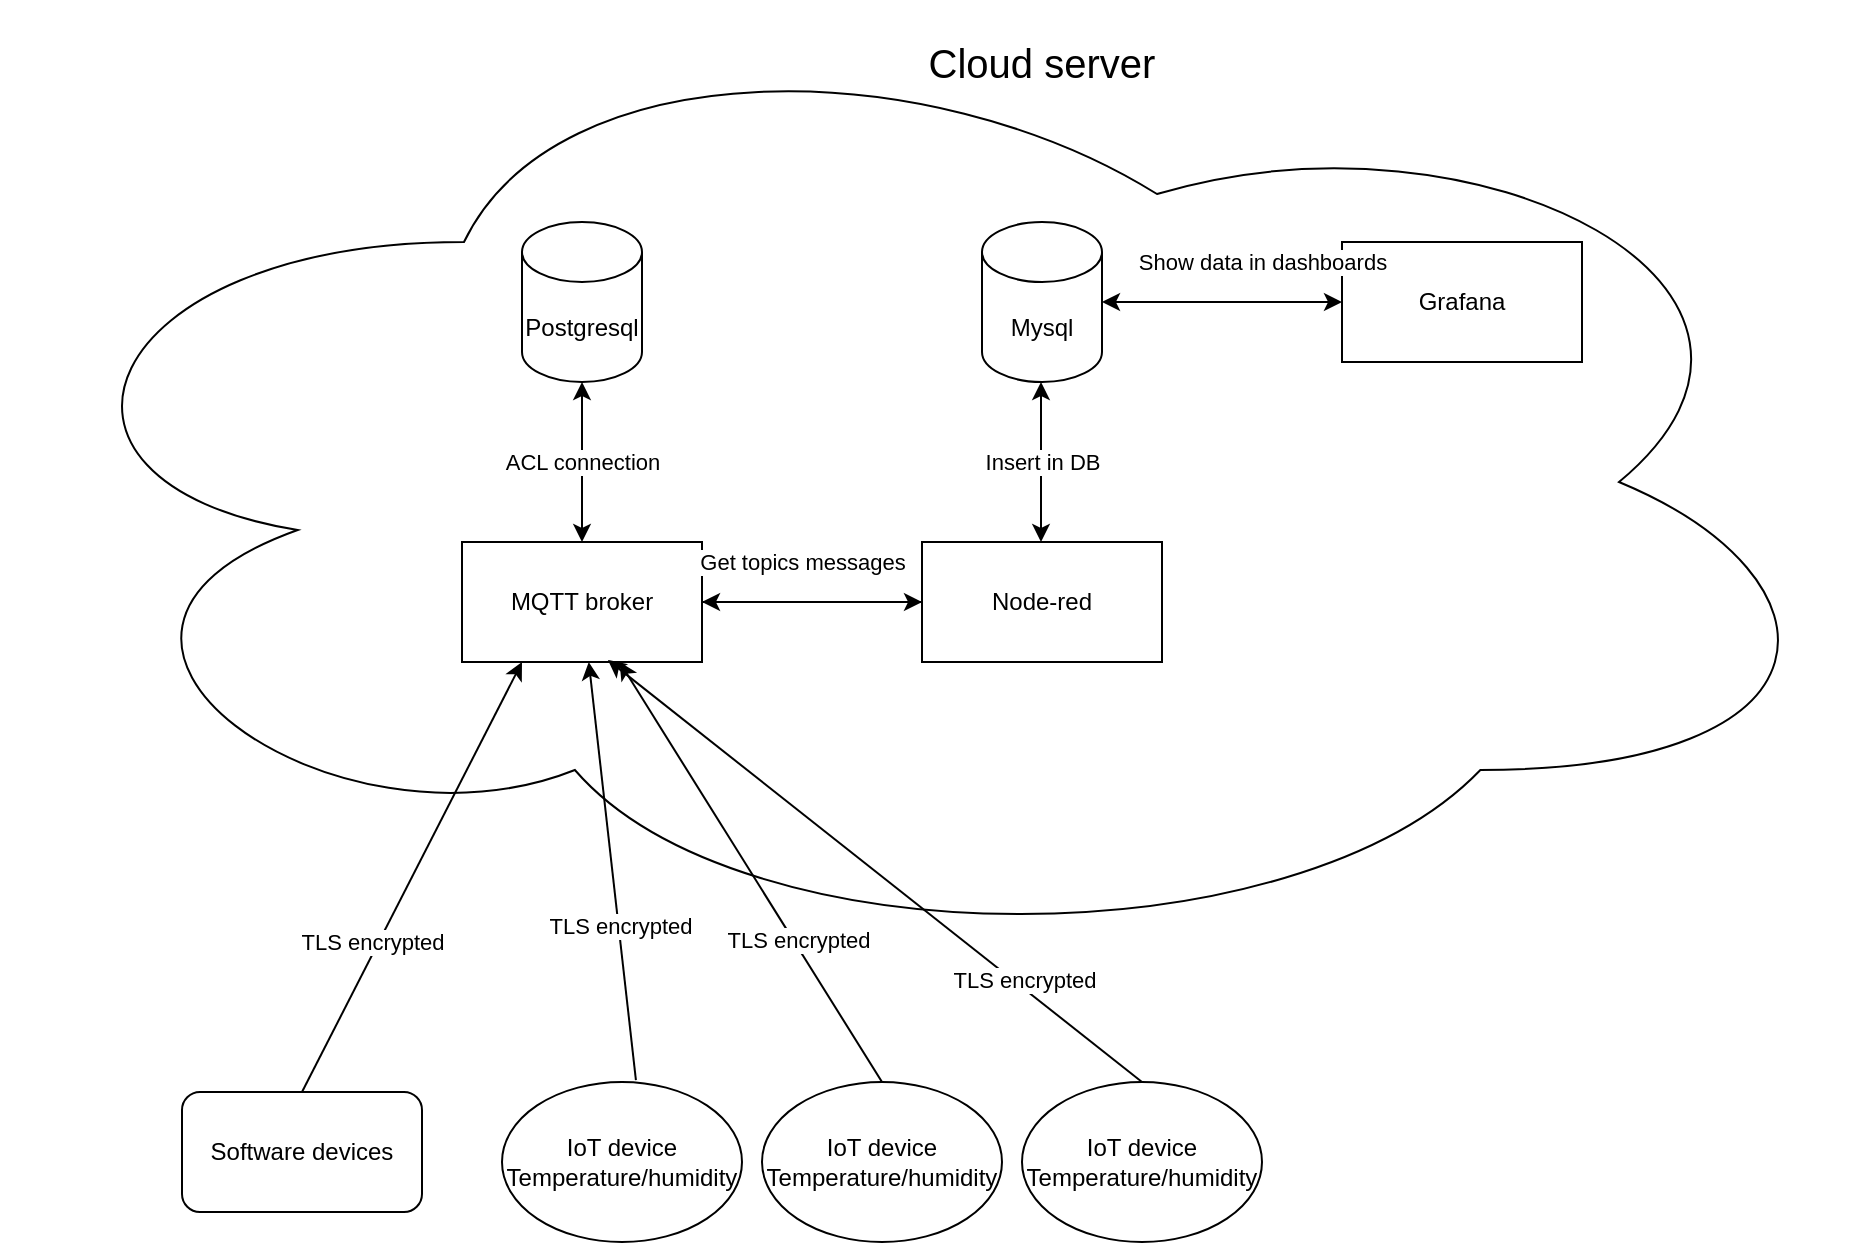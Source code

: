 <mxfile version="14.5.3" type="device"><diagram id="ebEp1mfqeWcn4IQo6hI8" name="Page-1"><mxGraphModel dx="2249" dy="707" grid="1" gridSize="10" guides="1" tooltips="1" connect="1" arrows="1" fold="1" page="1" pageScale="1" pageWidth="827" pageHeight="1169" math="0" shadow="0"><root><mxCell id="0"/><mxCell id="1" parent="0"/><mxCell id="kxjDWG7C2L8dVulzPpwt-1" value="" style="ellipse;shape=cloud;whiteSpace=wrap;html=1;" vertex="1" parent="1"><mxGeometry x="-130" y="40" width="924" height="480" as="geometry"/></mxCell><mxCell id="kxjDWG7C2L8dVulzPpwt-2" value="Postgresql" style="shape=cylinder3;whiteSpace=wrap;html=1;boundedLbl=1;backgroundOutline=1;size=15;" vertex="1" parent="1"><mxGeometry x="130" y="150" width="60" height="80" as="geometry"/></mxCell><mxCell id="kxjDWG7C2L8dVulzPpwt-8" value="" style="edgeStyle=orthogonalEdgeStyle;rounded=0;orthogonalLoop=1;jettySize=auto;html=1;" edge="1" parent="1" source="kxjDWG7C2L8dVulzPpwt-3" target="kxjDWG7C2L8dVulzPpwt-6"><mxGeometry relative="1" as="geometry"/></mxCell><mxCell id="kxjDWG7C2L8dVulzPpwt-3" value="MQTT broker" style="rounded=0;whiteSpace=wrap;html=1;" vertex="1" parent="1"><mxGeometry x="100" y="310" width="120" height="60" as="geometry"/></mxCell><mxCell id="kxjDWG7C2L8dVulzPpwt-4" value="" style="endArrow=classic;startArrow=classic;html=1;exitX=0.5;exitY=1;exitDx=0;exitDy=0;exitPerimeter=0;" edge="1" parent="1" source="kxjDWG7C2L8dVulzPpwt-2" target="kxjDWG7C2L8dVulzPpwt-3"><mxGeometry width="50" height="50" relative="1" as="geometry"><mxPoint x="390" y="390" as="sourcePoint"/><mxPoint x="440" y="340" as="targetPoint"/></mxGeometry></mxCell><mxCell id="kxjDWG7C2L8dVulzPpwt-5" value="ACL connection" style="edgeLabel;html=1;align=center;verticalAlign=middle;resizable=0;points=[];" vertex="1" connectable="0" parent="kxjDWG7C2L8dVulzPpwt-4"><mxGeometry x="0.275" y="5" relative="1" as="geometry"><mxPoint x="-5" y="-11" as="offset"/></mxGeometry></mxCell><mxCell id="kxjDWG7C2L8dVulzPpwt-7" value="" style="edgeStyle=orthogonalEdgeStyle;rounded=0;orthogonalLoop=1;jettySize=auto;html=1;" edge="1" parent="1" source="kxjDWG7C2L8dVulzPpwt-6" target="kxjDWG7C2L8dVulzPpwt-3"><mxGeometry relative="1" as="geometry"/></mxCell><mxCell id="kxjDWG7C2L8dVulzPpwt-9" value="Get topics messages" style="edgeLabel;html=1;align=center;verticalAlign=middle;resizable=0;points=[];" vertex="1" connectable="0" parent="kxjDWG7C2L8dVulzPpwt-7"><mxGeometry x="0.255" y="-1" relative="1" as="geometry"><mxPoint x="9" y="-19" as="offset"/></mxGeometry></mxCell><mxCell id="kxjDWG7C2L8dVulzPpwt-6" value="Node-red" style="rounded=0;whiteSpace=wrap;html=1;" vertex="1" parent="1"><mxGeometry x="330" y="310" width="120" height="60" as="geometry"/></mxCell><mxCell id="kxjDWG7C2L8dVulzPpwt-10" value="Mysql" style="shape=cylinder3;whiteSpace=wrap;html=1;boundedLbl=1;backgroundOutline=1;size=15;" vertex="1" parent="1"><mxGeometry x="360" y="150" width="60" height="80" as="geometry"/></mxCell><mxCell id="kxjDWG7C2L8dVulzPpwt-12" value="" style="endArrow=classic;startArrow=classic;html=1;exitX=0.5;exitY=1;exitDx=0;exitDy=0;exitPerimeter=0;" edge="1" parent="1"><mxGeometry width="50" height="50" relative="1" as="geometry"><mxPoint x="389.5" y="230" as="sourcePoint"/><mxPoint x="389.5" y="310" as="targetPoint"/></mxGeometry></mxCell><mxCell id="kxjDWG7C2L8dVulzPpwt-13" value="Insert in DB" style="edgeLabel;html=1;align=center;verticalAlign=middle;resizable=0;points=[];" vertex="1" connectable="0" parent="kxjDWG7C2L8dVulzPpwt-12"><mxGeometry x="0.275" y="5" relative="1" as="geometry"><mxPoint x="-5" y="-11" as="offset"/></mxGeometry></mxCell><mxCell id="kxjDWG7C2L8dVulzPpwt-14" value="Grafana" style="rounded=0;whiteSpace=wrap;html=1;" vertex="1" parent="1"><mxGeometry x="540" y="160" width="120" height="60" as="geometry"/></mxCell><mxCell id="kxjDWG7C2L8dVulzPpwt-17" value="" style="endArrow=classic;startArrow=classic;html=1;entryX=0;entryY=0.5;entryDx=0;entryDy=0;exitX=1;exitY=0.5;exitDx=0;exitDy=0;exitPerimeter=0;" edge="1" parent="1" source="kxjDWG7C2L8dVulzPpwt-10" target="kxjDWG7C2L8dVulzPpwt-14"><mxGeometry width="50" height="50" relative="1" as="geometry"><mxPoint x="390" y="390" as="sourcePoint"/><mxPoint x="440" y="340" as="targetPoint"/></mxGeometry></mxCell><mxCell id="kxjDWG7C2L8dVulzPpwt-18" value="&lt;div&gt;Show data in dashboards&lt;/div&gt;" style="edgeLabel;html=1;align=center;verticalAlign=middle;resizable=0;points=[];" vertex="1" connectable="0" parent="kxjDWG7C2L8dVulzPpwt-17"><mxGeometry x="-0.267" y="1" relative="1" as="geometry"><mxPoint x="36" y="-19" as="offset"/></mxGeometry></mxCell><mxCell id="kxjDWG7C2L8dVulzPpwt-19" value="&lt;div style=&quot;font-size: 20px&quot;&gt;Cloud server&lt;/div&gt;" style="text;html=1;strokeColor=none;fillColor=none;align=center;verticalAlign=middle;whiteSpace=wrap;rounded=0;" vertex="1" parent="1"><mxGeometry x="330" y="60" width="120" height="20" as="geometry"/></mxCell><mxCell id="kxjDWG7C2L8dVulzPpwt-20" value="&lt;div&gt;IoT device&lt;/div&gt;&lt;div&gt;Temperature/humidity&lt;br&gt;&lt;/div&gt;" style="ellipse;whiteSpace=wrap;html=1;" vertex="1" parent="1"><mxGeometry x="120" y="580" width="120" height="80" as="geometry"/></mxCell><mxCell id="kxjDWG7C2L8dVulzPpwt-21" value="" style="endArrow=classic;html=1;exitX=0.558;exitY=-0.012;exitDx=0;exitDy=0;exitPerimeter=0;" edge="1" parent="1" source="kxjDWG7C2L8dVulzPpwt-20" target="kxjDWG7C2L8dVulzPpwt-3"><mxGeometry width="50" height="50" relative="1" as="geometry"><mxPoint x="390" y="450" as="sourcePoint"/><mxPoint x="440" y="400" as="targetPoint"/></mxGeometry></mxCell><mxCell id="kxjDWG7C2L8dVulzPpwt-28" value="TLS encrypted" style="edgeLabel;html=1;align=center;verticalAlign=middle;resizable=0;points=[];" vertex="1" connectable="0" parent="kxjDWG7C2L8dVulzPpwt-21"><mxGeometry x="-0.263" relative="1" as="geometry"><mxPoint as="offset"/></mxGeometry></mxCell><mxCell id="kxjDWG7C2L8dVulzPpwt-22" value="&lt;div&gt;IoT device&lt;/div&gt;&lt;div&gt;Temperature/humidity&lt;br&gt;&lt;/div&gt;" style="ellipse;whiteSpace=wrap;html=1;" vertex="1" parent="1"><mxGeometry x="250" y="580" width="120" height="80" as="geometry"/></mxCell><mxCell id="kxjDWG7C2L8dVulzPpwt-23" value="" style="endArrow=classic;html=1;exitX=0.5;exitY=0;exitDx=0;exitDy=0;" edge="1" parent="1" source="kxjDWG7C2L8dVulzPpwt-22" target="kxjDWG7C2L8dVulzPpwt-3"><mxGeometry width="50" height="50" relative="1" as="geometry"><mxPoint x="160" y="600" as="sourcePoint"/><mxPoint x="148.475" y="380" as="targetPoint"/></mxGeometry></mxCell><mxCell id="kxjDWG7C2L8dVulzPpwt-29" value="TLS encrypted" style="edgeLabel;html=1;align=center;verticalAlign=middle;resizable=0;points=[];" vertex="1" connectable="0" parent="kxjDWG7C2L8dVulzPpwt-23"><mxGeometry x="-0.334" y="-2" relative="1" as="geometry"><mxPoint as="offset"/></mxGeometry></mxCell><mxCell id="kxjDWG7C2L8dVulzPpwt-24" value="&lt;div&gt;IoT device&lt;/div&gt;&lt;div&gt;Temperature/humidity&lt;br&gt;&lt;/div&gt;" style="ellipse;whiteSpace=wrap;html=1;" vertex="1" parent="1"><mxGeometry x="380" y="580" width="120" height="80" as="geometry"/></mxCell><mxCell id="kxjDWG7C2L8dVulzPpwt-25" value="" style="endArrow=classic;html=1;entryX=0.608;entryY=0.983;entryDx=0;entryDy=0;entryPerimeter=0;exitX=0.5;exitY=0;exitDx=0;exitDy=0;" edge="1" parent="1" source="kxjDWG7C2L8dVulzPpwt-24" target="kxjDWG7C2L8dVulzPpwt-3"><mxGeometry width="50" height="50" relative="1" as="geometry"><mxPoint x="170" y="620" as="sourcePoint"/><mxPoint x="160.04" y="381.98" as="targetPoint"/></mxGeometry></mxCell><mxCell id="kxjDWG7C2L8dVulzPpwt-30" value="TLS encrypted" style="edgeLabel;html=1;align=center;verticalAlign=middle;resizable=0;points=[];" vertex="1" connectable="0" parent="kxjDWG7C2L8dVulzPpwt-25"><mxGeometry x="-0.538" y="-3" relative="1" as="geometry"><mxPoint as="offset"/></mxGeometry></mxCell><mxCell id="kxjDWG7C2L8dVulzPpwt-26" value="Software devices" style="rounded=1;whiteSpace=wrap;html=1;" vertex="1" parent="1"><mxGeometry x="-40" y="585" width="120" height="60" as="geometry"/></mxCell><mxCell id="kxjDWG7C2L8dVulzPpwt-27" value="" style="endArrow=classic;html=1;exitX=0.5;exitY=0;exitDx=0;exitDy=0;entryX=0.25;entryY=1;entryDx=0;entryDy=0;" edge="1" parent="1" source="kxjDWG7C2L8dVulzPpwt-26" target="kxjDWG7C2L8dVulzPpwt-3"><mxGeometry width="50" height="50" relative="1" as="geometry"><mxPoint x="196.96" y="589.04" as="sourcePoint"/><mxPoint x="173.384" y="380" as="targetPoint"/></mxGeometry></mxCell><mxCell id="kxjDWG7C2L8dVulzPpwt-31" value="TLS encrypted" style="edgeLabel;html=1;align=center;verticalAlign=middle;resizable=0;points=[];" vertex="1" connectable="0" parent="kxjDWG7C2L8dVulzPpwt-27"><mxGeometry x="-0.315" y="3" relative="1" as="geometry"><mxPoint as="offset"/></mxGeometry></mxCell></root></mxGraphModel></diagram></mxfile>